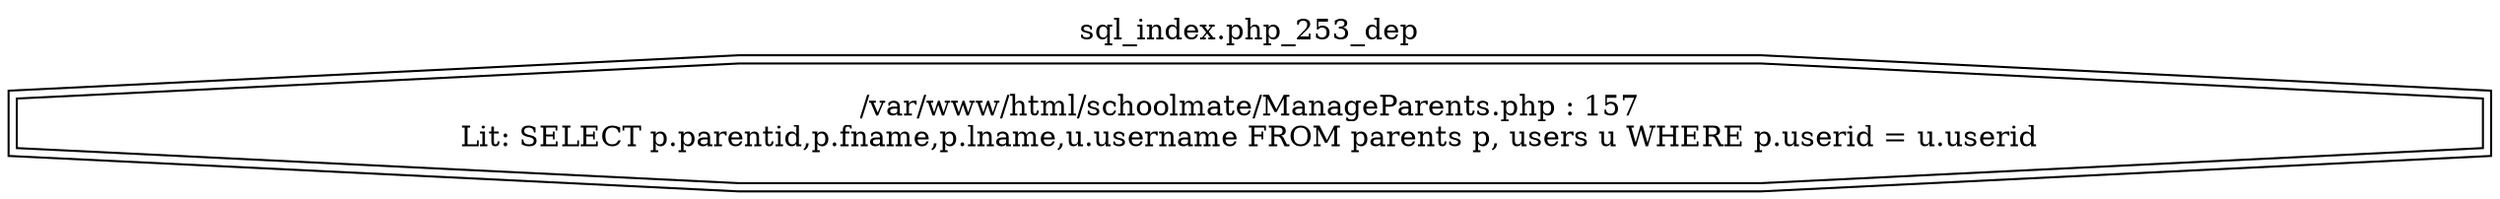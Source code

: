 digraph cfg {
  label="sql_index.php_253_dep";
  labelloc=t;
  n1 [shape=doubleoctagon, label="/var/www/html/schoolmate/ManageParents.php : 157\nLit: SELECT p.parentid,p.fname,p.lname,u.username FROM parents p, users u WHERE p.userid = u.userid\n"];
}
